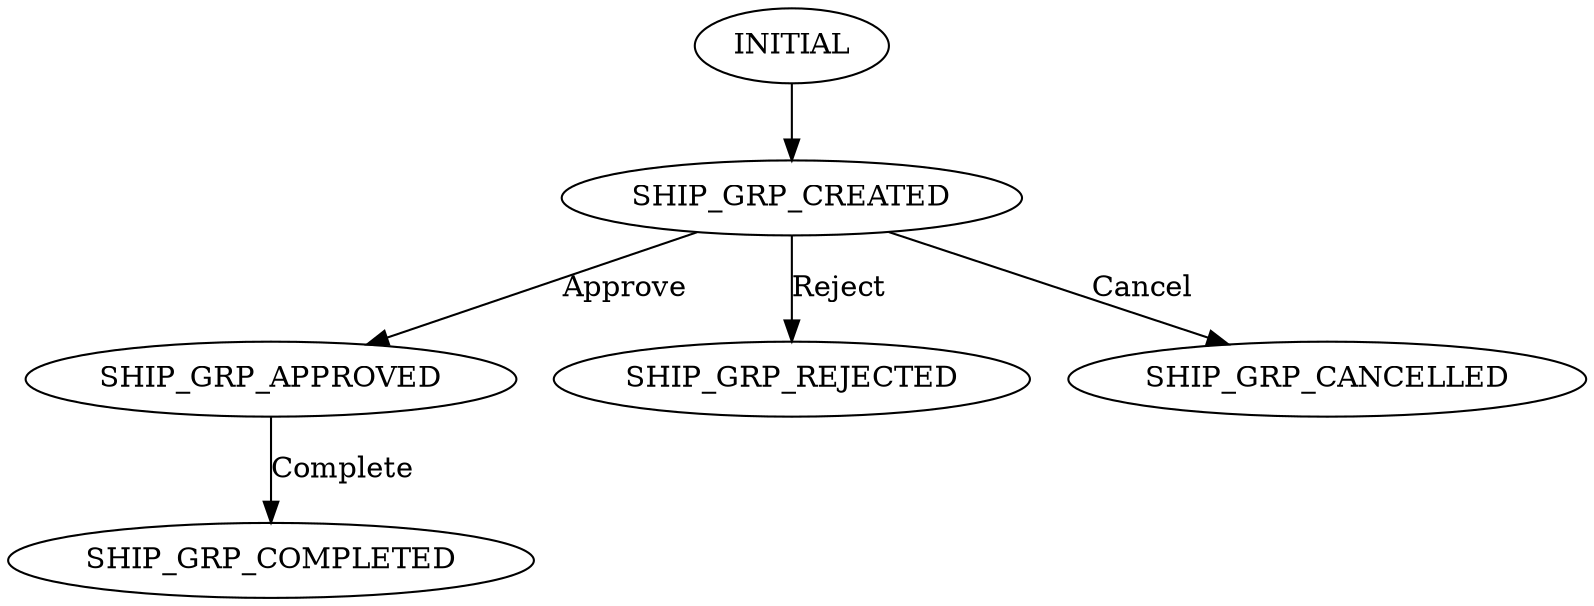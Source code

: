digraph {
 INITIAL -> SHIP_GRP_CREATED [label=""];
 SHIP_GRP_CREATED -> SHIP_GRP_APPROVED [label="Approve"];
 SHIP_GRP_APPROVED -> SHIP_GRP_COMPLETED [label="Complete"];
 SHIP_GRP_CREATED -> SHIP_GRP_REJECTED [label="Reject"];
 SHIP_GRP_CREATED -> SHIP_GRP_CANCELLED [label="Cancel"];
}